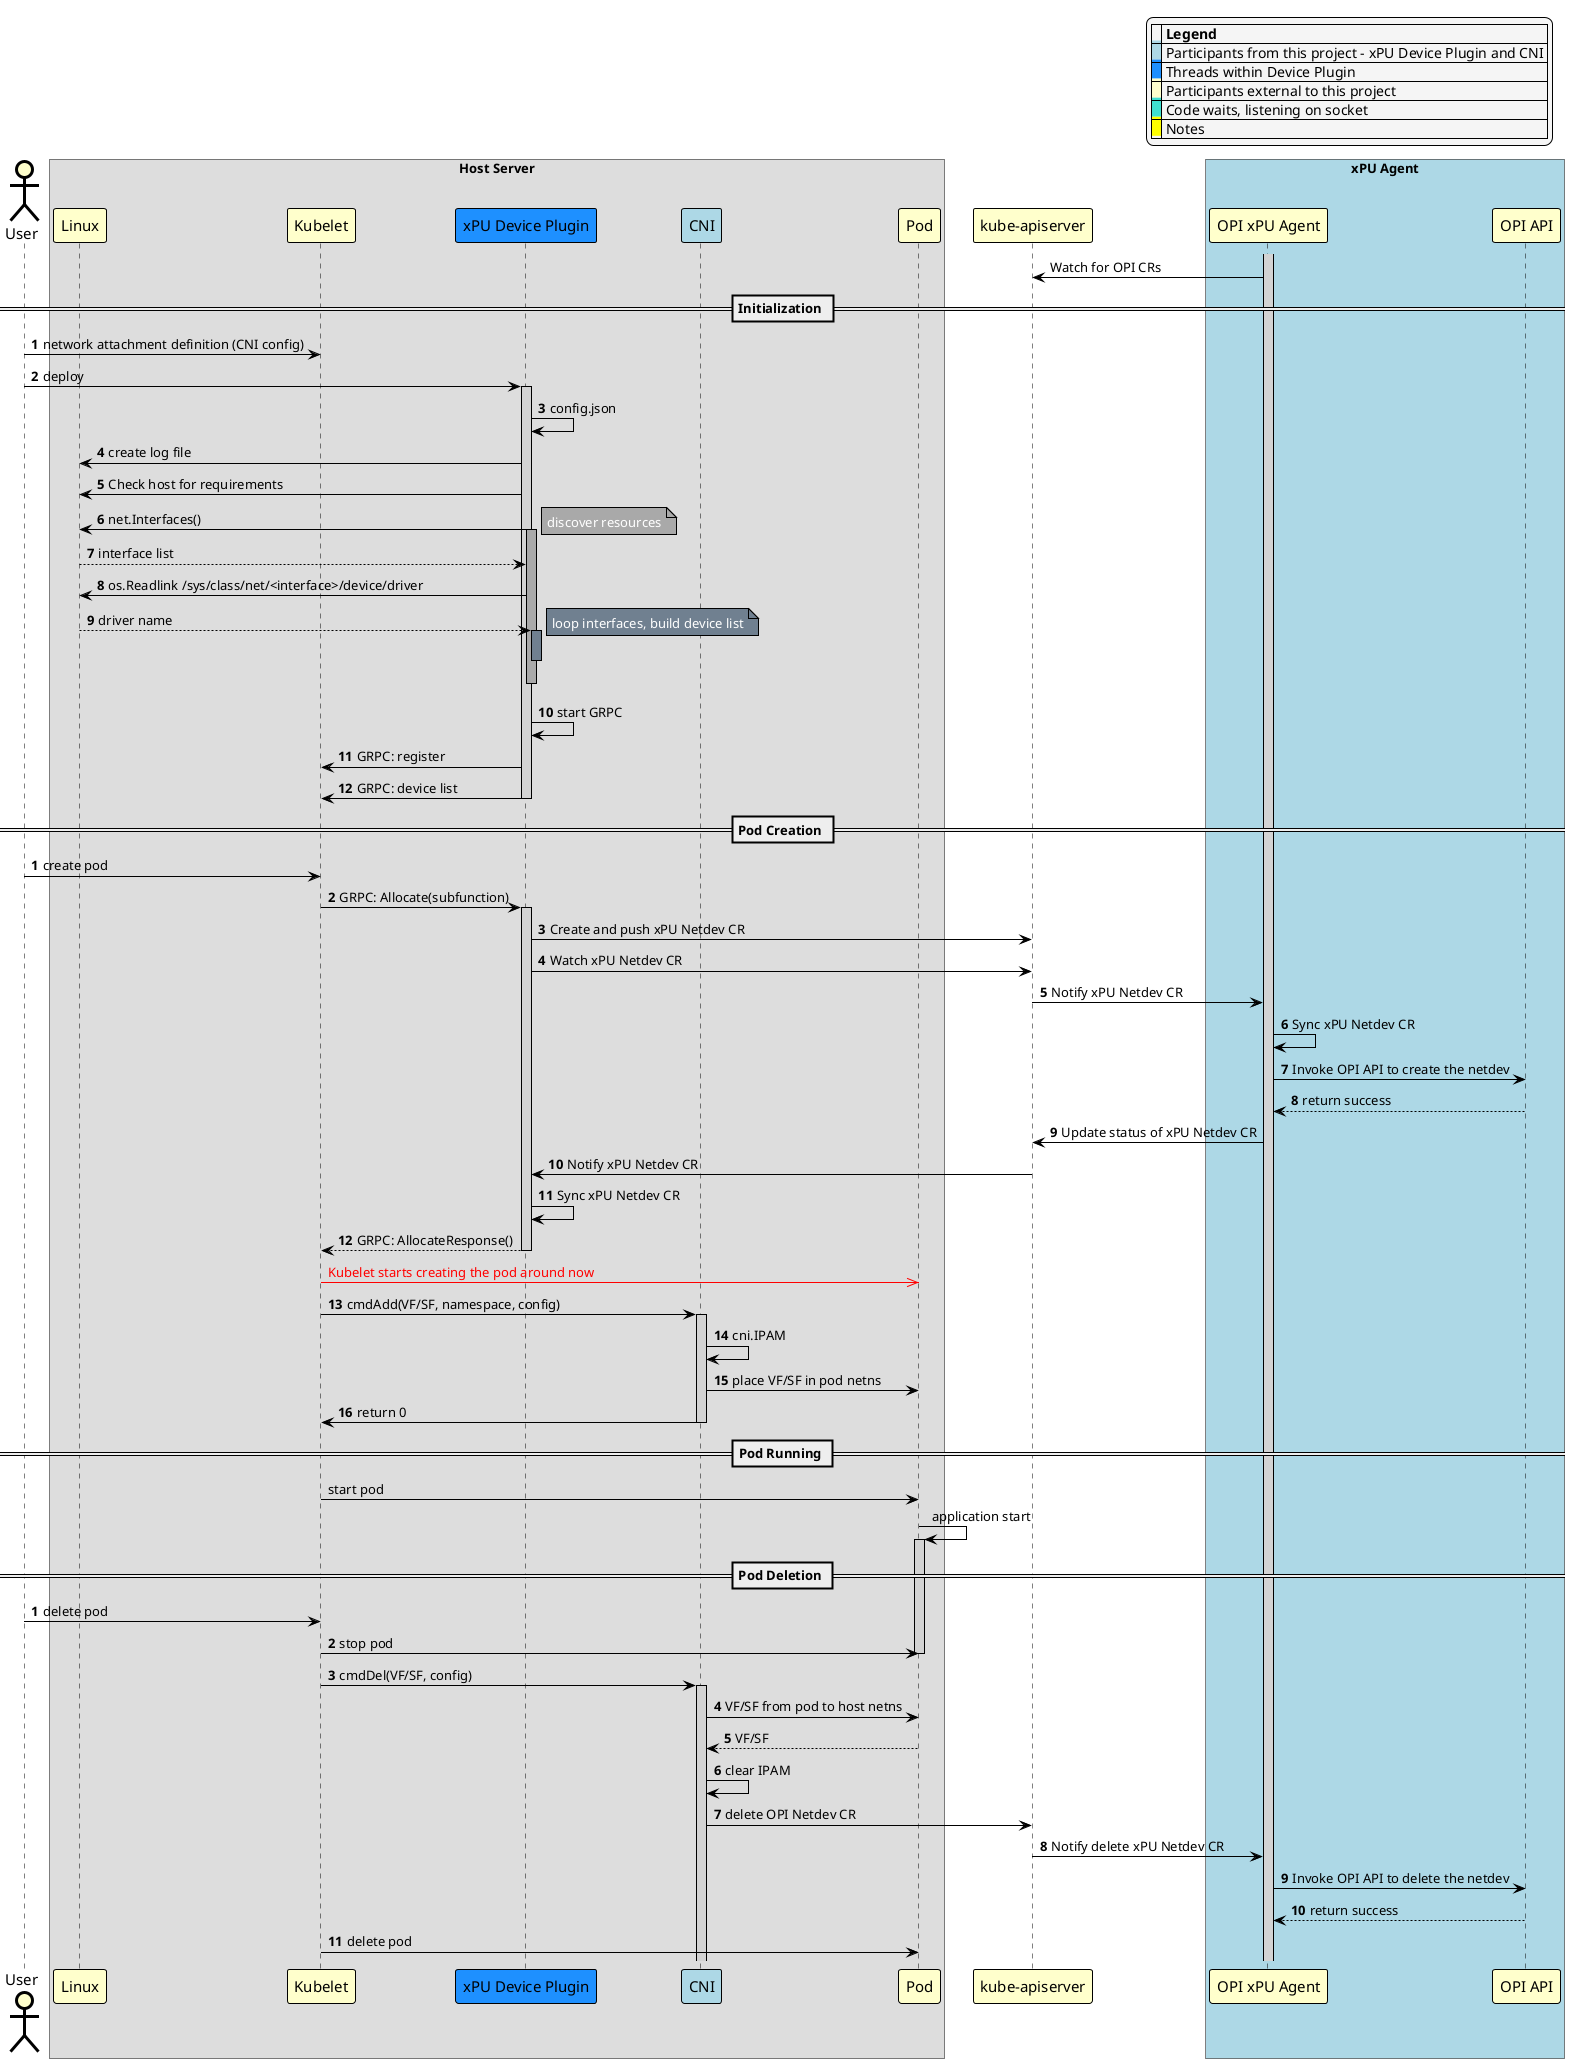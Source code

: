 @startuml

skinparam noteBorderColor Black
skinparam noteBorderThickness 1
skinparam noteBackgroundColor Yellow
skinparam legendBackgroundColor WhiteSmoke

skinparam sequence {
	BoxBorderColor Black
	BoxFontSize 20

	ArrowColor Black
	ArrowThickness 1

	ActorBorderColor Black
	ActorBorderThickness 3
	ActorBackgroundColor Business
	ActorFontSize 15

	ParticipantBorderColor Black
	ParticipantBorderThickness 1
	ParticipantBackgroundColor Business
	ParticipantFontSize 15

	LifeLineBorderColor Black
	LifeLineBorderThickness 1
	LifeLineBackgroundColor LightGray
}


 legend top right
|= |= Legend |
|<back:LightBlue>   </back>| Participants from this project - xPU Device Plugin and CNI |
|<back:Dodgerblue>   </back>| Threads within Device Plugin |
|<back:Business>   </back>| Participants external to this project |
|<back:Turquoise>   </back>| Code waits, listening on socket |
|<back:Yellow>   </back>| Notes |
endlegend



actor "User"
box "Host Server"
	participant "Linux"
	participant "Kubelet"
	participant "xPU Device Plugin" #dodgerblue
	participant "CNI" #LightBlue
	participant "Pod"
end box
participant "kube-apiserver"
box "xPU Agent" #LightBlue
participant "OPI xPU Agent"
participant "OPI API"
end box

activate "OPI xPU Agent"
"OPI xPU Agent" -> "kube-apiserver": Watch for OPI CRs
== Initialization ==
autonumber

"User" -> "Kubelet": network attachment definition (CNI config)
"User" -> "xPU Device Plugin": deploy
activate "xPU Device Plugin"

"xPU Device Plugin" -> "xPU Device Plugin": config.json
"xPU Device Plugin" -> "Linux": create log file
"xPU Device Plugin" -> "Linux" : Check host for requirements
"xPU Device Plugin" -> "Linux": net.Interfaces()

activate "xPU Device Plugin" #DarkGray
note right #DarkGray: <color #White>discover resources</color>

"Linux" --> "xPU Device Plugin": interface list

"xPU Device Plugin" -> "Linux" : os.Readlink /sys/class/net/<interface>/device/driver
"Linux" --> "xPU Device Plugin" : driver name

activate "xPU Device Plugin" #SlateGray
note right #SlateGray: <color #White>loop interfaces, build device list</color>

deactivate "xPU Device Plugin"

autonumber stop
"xPU Device Plugin" [hidden]-> "xPU Device Plugin"
autonumber resume

deactivate "xPU Device Plugin"

"xPU Device Plugin" -> "xPU Device Plugin": start GRPC
"xPU Device Plugin" -> "Kubelet": GRPC: register
"xPU Device Plugin" -> "Kubelet": GRPC: device list

deactivate "xPU Device Plugin"

== Pod Creation ==
autonumber

"User" -> "Kubelet": create pod
"Kubelet" -> "xPU Device Plugin": GRPC: Allocate(subfunction)
activate "xPU Device Plugin"

"xPU Device Plugin" -> "kube-apiserver" : Create and push xPU Netdev CR
"xPU Device Plugin" -> "kube-apiserver": Watch xPU Netdev CR
"kube-apiserver" -> "OPI xPU Agent": Notify xPU Netdev CR
"OPI xPU Agent" -> "OPI xPU Agent": Sync xPU Netdev CR
"OPI xPU Agent"->"OPI API": Invoke OPI API to create the netdev
"OPI API"-->"OPI xPU Agent": return success
"OPI xPU Agent"->"kube-apiserver": Update status of xPU Netdev CR
"kube-apiserver" -> "xPU Device Plugin": Notify xPU Netdev CR
"xPU Device Plugin" -> "xPU Device Plugin": Sync xPU Netdev CR
"xPU Device Plugin" --> "Kubelet": GRPC: AllocateResponse()
deactivate "xPU Device Plugin"

autonumber stop
"Kubelet" -[#Red]>> "Pod" : <color:Red>Kubelet starts creating the pod around now
autonumber resume

"Kubelet" -> "CNI" : cmdAdd(VF/SF, namespace, config)
activate "CNI"
"CNI" -> "CNI" : cni.IPAM

"CNI" -> "Pod" : place VF/SF in pod netns
"CNI" -> "Kubelet" : return 0

deactivate "CNI"

autonumber stop

== Pod Running ==

"Kubelet" -> "Pod" : start pod
"Pod" -> "Pod" : application start
activate "Pod"


== Pod Deletion ==
autonumber

"User" -> "Kubelet": delete pod
"Kubelet" -> "Pod" : stop pod
deactivate "Pod"
"Kubelet" -> "CNI" : cmdDel(VF/SF, config)
activate "CNI"
"CNI" -> "Pod" : VF/SF from pod to host netns
"Pod" --> "CNI" : VF/SF
"CNI" -> "CNI" : clear IPAM
"CNI" -> "kube-apiserver": delete OPI Netdev CR
"kube-apiserver" -> "OPI xPU Agent": Notify delete xPU Netdev CR
"OPI xPU Agent"->"OPI API": Invoke OPI API to delete the netdev
"OPI API" --> "OPI xPU Agent": return success

"Kubelet" -> "Pod" : delete pod
deactivate "Pod"

@enduml